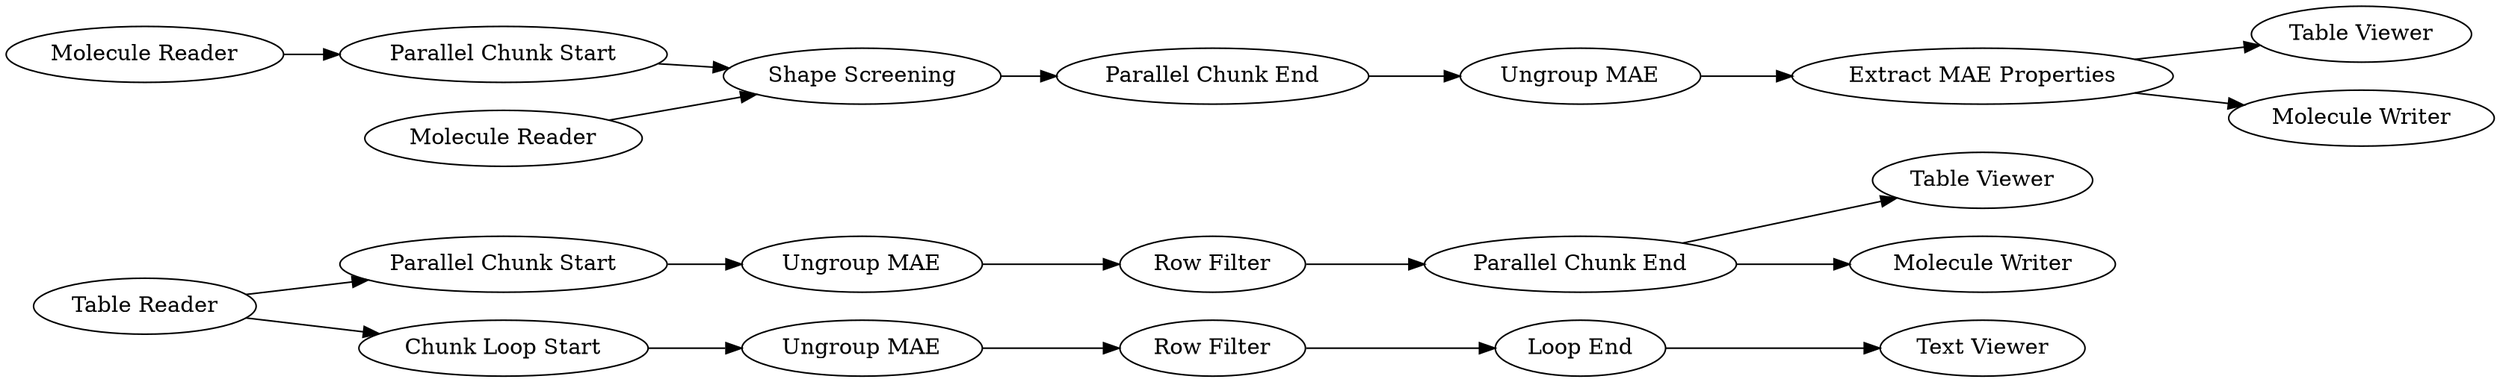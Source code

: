 digraph {
	"924966416644117390_70" [label="Row Filter"]
	"924966416644117390_8245" [label="Parallel Chunk Start"]
	"924966416644117390_8248" [label="Ungroup MAE"]
	"924966416644117390_73" [label="Text Viewer"]
	"924966416644117390_6" [label="Parallel Chunk End"]
	"924966416644117390_8240" [label="Table Viewer"]
	"924966416644117390_8249" [label="Table Viewer"]
	"924966416644117390_8459" [label="Molecule Writer"]
	"924966416644117390_4" [label="Parallel Chunk Start"]
	"924966416644117390_68" [label="Chunk Loop Start"]
	"924966416644117390_8463" [label="Shape Screening"]
	"924966416644117390_8239" [label="Ungroup MAE"]
	"924966416644117390_8461" [label="Molecule Reader"]
	"924966416644117390_8241" [label="Extract MAE Properties"]
	"924966416644117390_8460" [label="Table Reader"]
	"924966416644117390_71" [label="Loop End"]
	"924966416644117390_8458" [label="Molecule Writer"]
	"924966416644117390_8247" [label="Row Filter"]
	"924966416644117390_8462" [label="Molecule Reader"]
	"924966416644117390_8246" [label="Parallel Chunk End"]
	"924966416644117390_69" [label="Ungroup MAE"]
	"924966416644117390_8246" -> "924966416644117390_8459"
	"924966416644117390_8463" -> "924966416644117390_6"
	"924966416644117390_8461" -> "924966416644117390_8463"
	"924966416644117390_8245" -> "924966416644117390_8248"
	"924966416644117390_8248" -> "924966416644117390_8247"
	"924966416644117390_8462" -> "924966416644117390_4"
	"924966416644117390_8241" -> "924966416644117390_8458"
	"924966416644117390_71" -> "924966416644117390_73"
	"924966416644117390_8246" -> "924966416644117390_8249"
	"924966416644117390_8239" -> "924966416644117390_8241"
	"924966416644117390_68" -> "924966416644117390_69"
	"924966416644117390_6" -> "924966416644117390_8239"
	"924966416644117390_69" -> "924966416644117390_70"
	"924966416644117390_8247" -> "924966416644117390_8246"
	"924966416644117390_8460" -> "924966416644117390_8245"
	"924966416644117390_8460" -> "924966416644117390_68"
	"924966416644117390_8241" -> "924966416644117390_8240"
	"924966416644117390_70" -> "924966416644117390_71"
	"924966416644117390_4" -> "924966416644117390_8463"
	rankdir=LR
}
